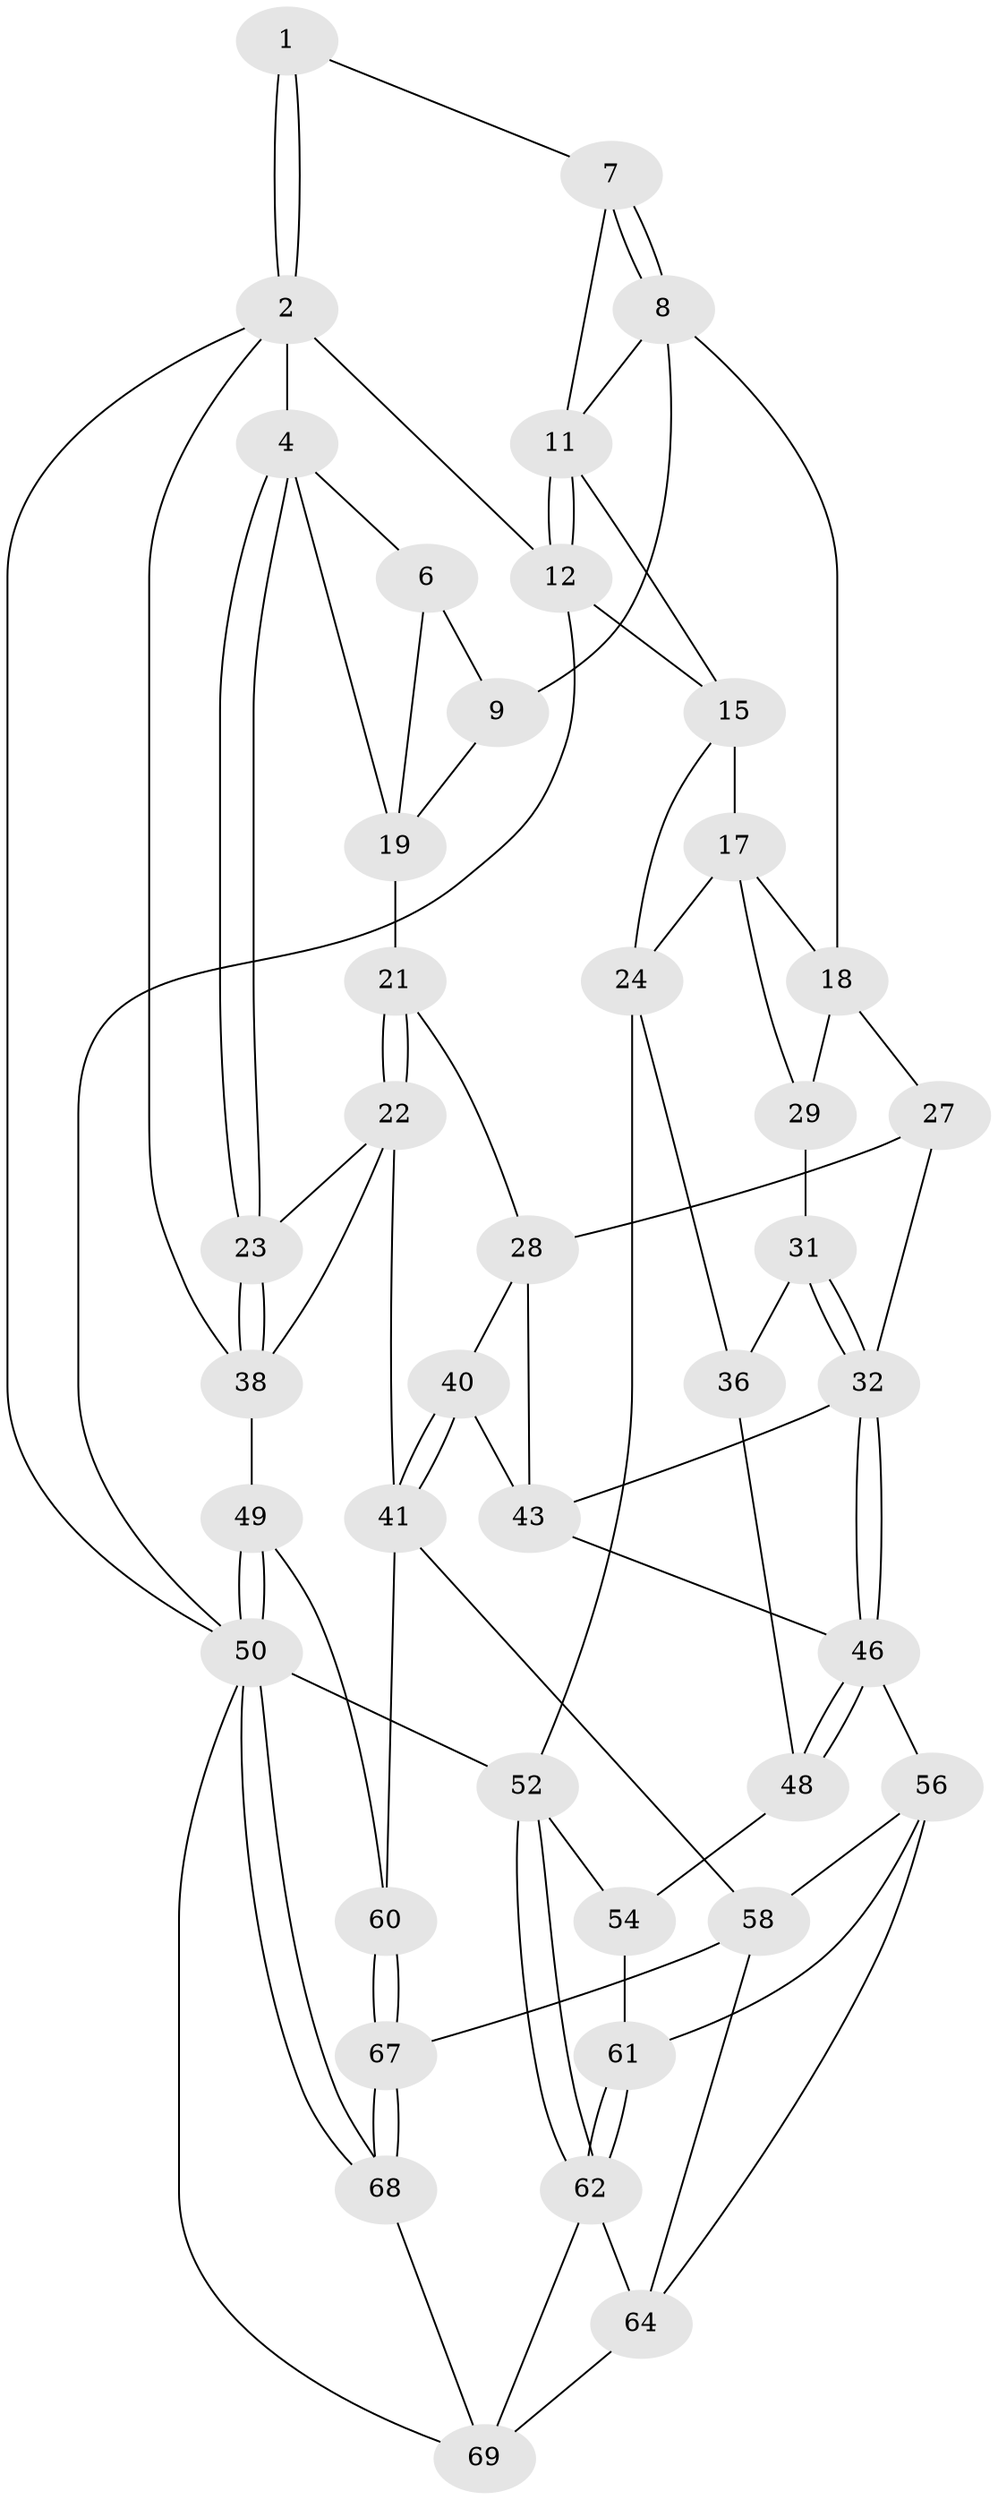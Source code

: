 // original degree distribution, {3: 0.04285714285714286, 6: 0.24285714285714285, 4: 0.24285714285714285, 5: 0.4714285714285714}
// Generated by graph-tools (version 1.1) at 2025/11/02/27/25 16:11:56]
// undirected, 42 vertices, 92 edges
graph export_dot {
graph [start="1"]
  node [color=gray90,style=filled];
  1 [pos="+0.2363212135214453+0"];
  2 [pos="+0+0",super="+3"];
  4 [pos="+0.07910321658864176+0.16799636813974875",super="+5"];
  6 [pos="+0.22104848881339056+0",super="+10"];
  7 [pos="+0.5032745404175394+0"];
  8 [pos="+0.5307488700132594+0.18924041716355008",super="+14"];
  9 [pos="+0.36853980411921994+0.21435517875034585"];
  11 [pos="+0.7196558761769942+0",super="+13"];
  12 [pos="+1+0"];
  15 [pos="+0.7909309728426622+0.12344176307711674",super="+16"];
  17 [pos="+0.7392743568151754+0.2312631043132252",super="+25"];
  18 [pos="+0.5534663061399459+0.24234000064124203",super="+26"];
  19 [pos="+0.19087469266651833+0.13114891844678697",super="+20"];
  21 [pos="+0.2340342650902837+0.378895179524301"];
  22 [pos="+0.19166988011784405+0.3922774219958123",super="+42"];
  23 [pos="+0.060963780528583394+0.37144613953937117"];
  24 [pos="+1+0.39261991203653795",super="+35"];
  27 [pos="+0.35446460307420674+0.3840056615253884"];
  28 [pos="+0.26325172086090387+0.3953340539032852",super="+39"];
  29 [pos="+0.7203975117889774+0.380810505740954",super="+30"];
  31 [pos="+0.549241119125674+0.4779854612436411",super="+34"];
  32 [pos="+0.540546002568504+0.527809241650416",super="+33"];
  36 [pos="+0.9591800278448959+0.48022839186586297",super="+37"];
  38 [pos="+0+0.43467440133805085",super="+44"];
  40 [pos="+0.2691713843668768+0.6211852113569256"];
  41 [pos="+0.21085506748572705+0.6633193811528579",super="+59"];
  43 [pos="+0.3192931162626818+0.4705618824627104",super="+45"];
  46 [pos="+0.5541411881199838+0.6419691960563527",super="+47"];
  48 [pos="+0.6093016675981597+0.61885685773605"];
  49 [pos="+0+0.6776605785319323"];
  50 [pos="+0+1",super="+51"];
  52 [pos="+1+0.7888905579975364",super="+53"];
  54 [pos="+0.7680855858430625+0.6471733055962011",super="+55"];
  56 [pos="+0.552269892810465+0.6649388664950997",super="+57"];
  58 [pos="+0.3540401084801546+0.8044781137365307",super="+66"];
  60 [pos="+0.1687582767704335+0.8717331044830097"];
  61 [pos="+0.6626498975134122+0.7649269633009392"];
  62 [pos="+0.7087201031202754+0.909452162259",super="+63"];
  64 [pos="+0.5248456604922559+0.9028453218859179",super="+65"];
  67 [pos="+0.14195082623288516+1"];
  68 [pos="+0.08057614938482026+1"];
  69 [pos="+0.6992960044917454+1",super="+70"];
  1 -- 2;
  1 -- 2;
  1 -- 7;
  2 -- 12;
  2 -- 50;
  2 -- 4;
  2 -- 38;
  4 -- 23;
  4 -- 23;
  4 -- 19;
  4 -- 6;
  6 -- 9;
  6 -- 19;
  7 -- 8;
  7 -- 8;
  7 -- 11;
  8 -- 9;
  8 -- 18;
  8 -- 11;
  9 -- 19;
  11 -- 12;
  11 -- 12;
  11 -- 15;
  12 -- 15;
  12 -- 50;
  15 -- 17;
  15 -- 24;
  17 -- 18;
  17 -- 24;
  17 -- 29;
  18 -- 27;
  18 -- 29;
  19 -- 21;
  21 -- 22;
  21 -- 22;
  21 -- 28;
  22 -- 23;
  22 -- 38;
  22 -- 41;
  23 -- 38;
  23 -- 38;
  24 -- 36;
  24 -- 52;
  27 -- 28;
  27 -- 32;
  28 -- 40;
  28 -- 43;
  29 -- 31 [weight=2];
  31 -- 32;
  31 -- 32;
  31 -- 36;
  32 -- 46;
  32 -- 46;
  32 -- 43;
  36 -- 48;
  38 -- 49;
  40 -- 41;
  40 -- 41;
  40 -- 43;
  41 -- 58;
  41 -- 60;
  43 -- 46;
  46 -- 48;
  46 -- 48;
  46 -- 56;
  48 -- 54;
  49 -- 50;
  49 -- 50;
  49 -- 60;
  50 -- 68;
  50 -- 68;
  50 -- 69;
  50 -- 52;
  52 -- 62;
  52 -- 62;
  52 -- 54;
  54 -- 61;
  56 -- 61;
  56 -- 58;
  56 -- 64;
  58 -- 64;
  58 -- 67;
  60 -- 67;
  60 -- 67;
  61 -- 62;
  61 -- 62;
  62 -- 64;
  62 -- 69;
  64 -- 69;
  67 -- 68;
  67 -- 68;
  68 -- 69;
}
